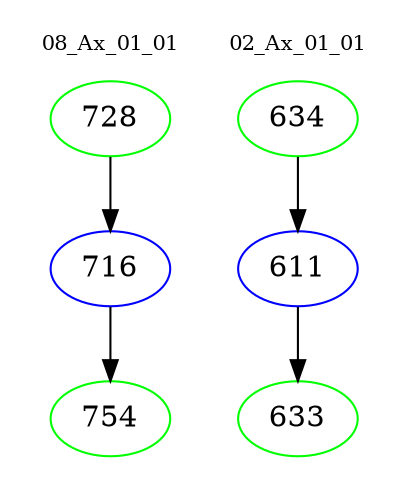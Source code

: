 digraph{
subgraph cluster_0 {
color = white
label = "08_Ax_01_01";
fontsize=10;
T0_728 [label="728", color="green"]
T0_728 -> T0_716 [color="black"]
T0_716 [label="716", color="blue"]
T0_716 -> T0_754 [color="black"]
T0_754 [label="754", color="green"]
}
subgraph cluster_1 {
color = white
label = "02_Ax_01_01";
fontsize=10;
T1_634 [label="634", color="green"]
T1_634 -> T1_611 [color="black"]
T1_611 [label="611", color="blue"]
T1_611 -> T1_633 [color="black"]
T1_633 [label="633", color="green"]
}
}
